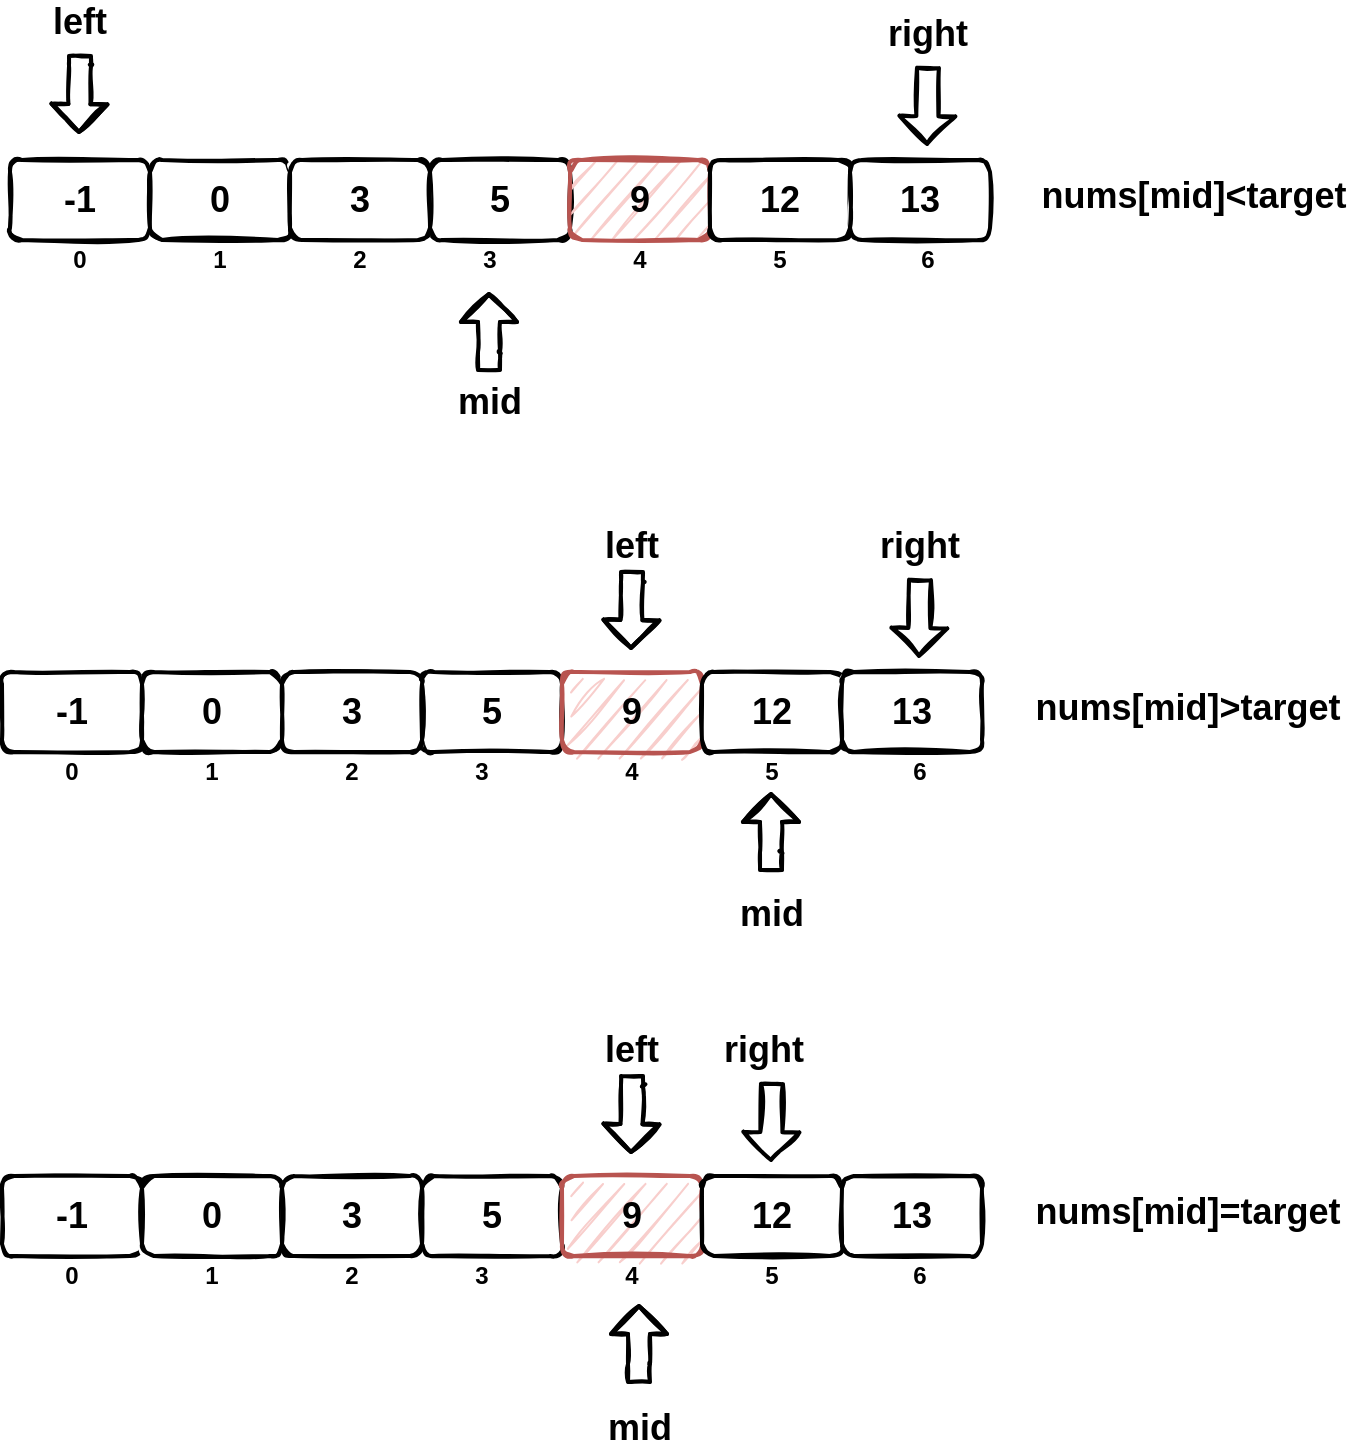 <mxfile version="15.0.6" type="github">
  <diagram id="2Aw6EhE4gONlxI8GTRCS" name="Page-1">
    <mxGraphModel dx="1038" dy="547" grid="0" gridSize="10" guides="1" tooltips="1" connect="1" arrows="1" fold="1" page="1" pageScale="1" pageWidth="827" pageHeight="1169" math="0" shadow="0">
      <root>
        <mxCell id="0" />
        <mxCell id="1" parent="0" />
        <mxCell id="DfJdz6nxXRsgghd-bTnM-1" value="" style="rounded=1;whiteSpace=wrap;html=1;" vertex="1" parent="1">
          <mxGeometry x="48" y="189" width="70" height="40" as="geometry" />
        </mxCell>
        <mxCell id="DfJdz6nxXRsgghd-bTnM-2" value="" style="rounded=1;whiteSpace=wrap;html=1;" vertex="1" parent="1">
          <mxGeometry x="118" y="189" width="70" height="40" as="geometry" />
        </mxCell>
        <mxCell id="DfJdz6nxXRsgghd-bTnM-3" value="" style="rounded=1;whiteSpace=wrap;html=1;" vertex="1" parent="1">
          <mxGeometry x="188" y="189" width="70" height="40" as="geometry" />
        </mxCell>
        <mxCell id="DfJdz6nxXRsgghd-bTnM-4" value="&lt;b&gt;&lt;font style=&quot;font-size: 18px&quot;&gt;5&lt;/font&gt;&lt;/b&gt;" style="rounded=1;whiteSpace=wrap;html=1;strokeWidth=2;sketch=1;" vertex="1" parent="1">
          <mxGeometry x="258" y="189" width="70" height="40" as="geometry" />
        </mxCell>
        <mxCell id="DfJdz6nxXRsgghd-bTnM-5" value="&lt;font style=&quot;font-size: 18px&quot;&gt;&lt;b&gt;9&lt;/b&gt;&lt;/font&gt;" style="rounded=1;whiteSpace=wrap;html=1;strokeWidth=2;sketch=1;fillColor=#f8cecc;strokeColor=#b85450;" vertex="1" parent="1">
          <mxGeometry x="328" y="189" width="70" height="40" as="geometry" />
        </mxCell>
        <mxCell id="DfJdz6nxXRsgghd-bTnM-6" value="&lt;b&gt;&lt;font style=&quot;font-size: 18px&quot;&gt;12&lt;/font&gt;&lt;/b&gt;" style="rounded=1;whiteSpace=wrap;html=1;strokeWidth=2;sketch=1;" vertex="1" parent="1">
          <mxGeometry x="398" y="189" width="70" height="40" as="geometry" />
        </mxCell>
        <mxCell id="DfJdz6nxXRsgghd-bTnM-9" value="&lt;font style=&quot;font-size: 18px&quot;&gt;&lt;b&gt;-1&lt;/b&gt;&lt;/font&gt;" style="rounded=1;whiteSpace=wrap;html=1;strokeWidth=2;sketch=1;" vertex="1" parent="1">
          <mxGeometry x="48" y="189" width="70" height="40" as="geometry" />
        </mxCell>
        <mxCell id="DfJdz6nxXRsgghd-bTnM-10" value="&lt;font style=&quot;font-size: 18px&quot;&gt;&lt;b&gt;0&lt;/b&gt;&lt;/font&gt;" style="rounded=1;whiteSpace=wrap;html=1;strokeWidth=2;sketch=1;" vertex="1" parent="1">
          <mxGeometry x="118" y="189" width="70" height="40" as="geometry" />
        </mxCell>
        <mxCell id="DfJdz6nxXRsgghd-bTnM-11" value="&lt;font style=&quot;font-size: 18px&quot;&gt;&lt;b&gt;3&lt;/b&gt;&lt;/font&gt;" style="rounded=1;whiteSpace=wrap;html=1;strokeWidth=2;sketch=1;" vertex="1" parent="1">
          <mxGeometry x="188" y="189" width="70" height="40" as="geometry" />
        </mxCell>
        <mxCell id="DfJdz6nxXRsgghd-bTnM-13" value="" style="shape=flexArrow;endArrow=classic;html=1;strokeWidth=2;sketch=1;endWidth=15;endSize=3.99;" edge="1" parent="1">
          <mxGeometry width="50" height="50" relative="1" as="geometry">
            <mxPoint x="83" y="136" as="sourcePoint" />
            <mxPoint x="82.5" y="176" as="targetPoint" />
            <Array as="points">
              <mxPoint x="83" y="142" />
            </Array>
          </mxGeometry>
        </mxCell>
        <mxCell id="DfJdz6nxXRsgghd-bTnM-14" value="" style="shape=flexArrow;endArrow=classic;html=1;strokeWidth=2;sketch=1;endWidth=15;endSize=3.99;" edge="1" parent="1">
          <mxGeometry width="50" height="50" relative="1" as="geometry">
            <mxPoint x="507" y="142" as="sourcePoint" />
            <mxPoint x="506.5" y="182" as="targetPoint" />
          </mxGeometry>
        </mxCell>
        <mxCell id="DfJdz6nxXRsgghd-bTnM-15" value="" style="shape=flexArrow;endArrow=classic;html=1;strokeWidth=2;sketch=1;endWidth=15;endSize=3.99;" edge="1" parent="1">
          <mxGeometry width="50" height="50" relative="1" as="geometry">
            <mxPoint x="287.5" y="295" as="sourcePoint" />
            <mxPoint x="287.5" y="255" as="targetPoint" />
            <Array as="points">
              <mxPoint x="287.5" y="285" />
            </Array>
          </mxGeometry>
        </mxCell>
        <mxCell id="DfJdz6nxXRsgghd-bTnM-16" value="&lt;b&gt;&lt;font style=&quot;font-size: 18px&quot;&gt;left&lt;/font&gt;&lt;/b&gt;" style="text;html=1;strokeColor=none;fillColor=none;align=center;verticalAlign=middle;whiteSpace=wrap;rounded=0;sketch=1;" vertex="1" parent="1">
          <mxGeometry x="63" y="110" width="40" height="20" as="geometry" />
        </mxCell>
        <mxCell id="DfJdz6nxXRsgghd-bTnM-17" value="&lt;b&gt;&lt;font style=&quot;font-size: 18px&quot;&gt;right&lt;/font&gt;&lt;/b&gt;" style="text;html=1;strokeColor=none;fillColor=none;align=center;verticalAlign=middle;whiteSpace=wrap;rounded=0;sketch=1;" vertex="1" parent="1">
          <mxGeometry x="487" y="116" width="40" height="20" as="geometry" />
        </mxCell>
        <mxCell id="DfJdz6nxXRsgghd-bTnM-18" value="&lt;b&gt;&lt;font style=&quot;font-size: 18px&quot;&gt;mid&lt;/font&gt;&lt;/b&gt;" style="text;html=1;strokeColor=none;fillColor=none;align=center;verticalAlign=middle;whiteSpace=wrap;rounded=0;sketch=1;" vertex="1" parent="1">
          <mxGeometry x="268" y="300" width="40" height="20" as="geometry" />
        </mxCell>
        <mxCell id="DfJdz6nxXRsgghd-bTnM-19" value="&lt;b&gt;0&lt;/b&gt;" style="text;html=1;strokeColor=none;fillColor=none;align=center;verticalAlign=middle;whiteSpace=wrap;rounded=0;sketch=1;" vertex="1" parent="1">
          <mxGeometry x="63" y="229" width="40" height="20" as="geometry" />
        </mxCell>
        <mxCell id="DfJdz6nxXRsgghd-bTnM-20" value="&lt;b&gt;1&lt;/b&gt;" style="text;html=1;strokeColor=none;fillColor=none;align=center;verticalAlign=middle;whiteSpace=wrap;rounded=0;sketch=1;" vertex="1" parent="1">
          <mxGeometry x="133" y="229" width="40" height="20" as="geometry" />
        </mxCell>
        <mxCell id="DfJdz6nxXRsgghd-bTnM-21" value="&lt;b&gt;2&lt;/b&gt;" style="text;html=1;strokeColor=none;fillColor=none;align=center;verticalAlign=middle;whiteSpace=wrap;rounded=0;sketch=1;" vertex="1" parent="1">
          <mxGeometry x="203" y="229" width="40" height="20" as="geometry" />
        </mxCell>
        <mxCell id="DfJdz6nxXRsgghd-bTnM-22" value="&lt;b&gt;3&lt;/b&gt;" style="text;html=1;strokeColor=none;fillColor=none;align=center;verticalAlign=middle;whiteSpace=wrap;rounded=0;sketch=1;" vertex="1" parent="1">
          <mxGeometry x="268" y="229" width="40" height="20" as="geometry" />
        </mxCell>
        <mxCell id="DfJdz6nxXRsgghd-bTnM-23" value="&lt;b&gt;4&lt;/b&gt;" style="text;html=1;strokeColor=none;fillColor=none;align=center;verticalAlign=middle;whiteSpace=wrap;rounded=0;sketch=1;" vertex="1" parent="1">
          <mxGeometry x="343" y="229" width="40" height="20" as="geometry" />
        </mxCell>
        <mxCell id="DfJdz6nxXRsgghd-bTnM-24" value="&lt;b&gt;5&lt;/b&gt;" style="text;html=1;strokeColor=none;fillColor=none;align=center;verticalAlign=middle;whiteSpace=wrap;rounded=0;sketch=1;" vertex="1" parent="1">
          <mxGeometry x="413" y="229" width="40" height="20" as="geometry" />
        </mxCell>
        <mxCell id="DfJdz6nxXRsgghd-bTnM-25" value="&lt;span style=&quot;font-size: 18px&quot;&gt;&lt;b&gt;nums[mid]&amp;lt;target&lt;/b&gt;&lt;/span&gt;" style="text;html=1;strokeColor=none;fillColor=none;align=center;verticalAlign=middle;whiteSpace=wrap;rounded=0;sketch=1;" vertex="1" parent="1">
          <mxGeometry x="552" y="192" width="176" height="29" as="geometry" />
        </mxCell>
        <mxCell id="DfJdz6nxXRsgghd-bTnM-50" value="&lt;b&gt;&lt;font style=&quot;font-size: 18px&quot;&gt;13&lt;/font&gt;&lt;/b&gt;" style="rounded=1;whiteSpace=wrap;html=1;strokeWidth=2;sketch=1;" vertex="1" parent="1">
          <mxGeometry x="468" y="189" width="70" height="40" as="geometry" />
        </mxCell>
        <mxCell id="DfJdz6nxXRsgghd-bTnM-53" value="&lt;b&gt;6&lt;/b&gt;" style="text;html=1;strokeColor=none;fillColor=none;align=center;verticalAlign=middle;whiteSpace=wrap;rounded=0;sketch=1;" vertex="1" parent="1">
          <mxGeometry x="487" y="229" width="40" height="20" as="geometry" />
        </mxCell>
        <mxCell id="DfJdz6nxXRsgghd-bTnM-57" value="" style="rounded=1;whiteSpace=wrap;html=1;" vertex="1" parent="1">
          <mxGeometry x="44" y="445" width="70" height="40" as="geometry" />
        </mxCell>
        <mxCell id="DfJdz6nxXRsgghd-bTnM-58" value="" style="rounded=1;whiteSpace=wrap;html=1;" vertex="1" parent="1">
          <mxGeometry x="114" y="445" width="70" height="40" as="geometry" />
        </mxCell>
        <mxCell id="DfJdz6nxXRsgghd-bTnM-59" value="" style="rounded=1;whiteSpace=wrap;html=1;" vertex="1" parent="1">
          <mxGeometry x="184" y="445" width="70" height="40" as="geometry" />
        </mxCell>
        <mxCell id="DfJdz6nxXRsgghd-bTnM-60" value="&lt;b&gt;&lt;font style=&quot;font-size: 18px&quot;&gt;5&lt;/font&gt;&lt;/b&gt;" style="rounded=1;whiteSpace=wrap;html=1;strokeWidth=2;sketch=1;" vertex="1" parent="1">
          <mxGeometry x="254" y="445" width="70" height="40" as="geometry" />
        </mxCell>
        <mxCell id="DfJdz6nxXRsgghd-bTnM-61" value="&lt;font style=&quot;font-size: 18px&quot;&gt;&lt;b&gt;9&lt;/b&gt;&lt;/font&gt;" style="rounded=1;whiteSpace=wrap;html=1;strokeWidth=2;sketch=1;fillColor=#f8cecc;strokeColor=#b85450;" vertex="1" parent="1">
          <mxGeometry x="324" y="445" width="70" height="40" as="geometry" />
        </mxCell>
        <mxCell id="DfJdz6nxXRsgghd-bTnM-62" value="&lt;b&gt;&lt;font style=&quot;font-size: 18px&quot;&gt;12&lt;/font&gt;&lt;/b&gt;" style="rounded=1;whiteSpace=wrap;html=1;strokeWidth=2;sketch=1;" vertex="1" parent="1">
          <mxGeometry x="394" y="445" width="70" height="40" as="geometry" />
        </mxCell>
        <mxCell id="DfJdz6nxXRsgghd-bTnM-63" value="&lt;font style=&quot;font-size: 18px&quot;&gt;&lt;b&gt;-1&lt;/b&gt;&lt;/font&gt;" style="rounded=1;whiteSpace=wrap;html=1;strokeWidth=2;sketch=1;" vertex="1" parent="1">
          <mxGeometry x="44" y="445" width="70" height="40" as="geometry" />
        </mxCell>
        <mxCell id="DfJdz6nxXRsgghd-bTnM-64" value="&lt;font style=&quot;font-size: 18px&quot;&gt;&lt;b&gt;0&lt;/b&gt;&lt;/font&gt;" style="rounded=1;whiteSpace=wrap;html=1;strokeWidth=2;sketch=1;" vertex="1" parent="1">
          <mxGeometry x="114" y="445" width="70" height="40" as="geometry" />
        </mxCell>
        <mxCell id="DfJdz6nxXRsgghd-bTnM-65" value="&lt;font style=&quot;font-size: 18px&quot;&gt;&lt;b&gt;3&lt;/b&gt;&lt;/font&gt;" style="rounded=1;whiteSpace=wrap;html=1;strokeWidth=2;sketch=1;" vertex="1" parent="1">
          <mxGeometry x="184" y="445" width="70" height="40" as="geometry" />
        </mxCell>
        <mxCell id="DfJdz6nxXRsgghd-bTnM-66" value="" style="shape=flexArrow;endArrow=classic;html=1;strokeWidth=2;sketch=1;endWidth=15;endSize=3.99;" edge="1" parent="1">
          <mxGeometry width="50" height="50" relative="1" as="geometry">
            <mxPoint x="359" y="394" as="sourcePoint" />
            <mxPoint x="358.5" y="434" as="targetPoint" />
            <Array as="points">
              <mxPoint x="359" y="400" />
            </Array>
          </mxGeometry>
        </mxCell>
        <mxCell id="DfJdz6nxXRsgghd-bTnM-67" value="" style="shape=flexArrow;endArrow=classic;html=1;strokeWidth=2;sketch=1;endWidth=15;endSize=3.99;" edge="1" parent="1">
          <mxGeometry width="50" height="50" relative="1" as="geometry">
            <mxPoint x="503" y="398" as="sourcePoint" />
            <mxPoint x="502.5" y="438" as="targetPoint" />
          </mxGeometry>
        </mxCell>
        <mxCell id="DfJdz6nxXRsgghd-bTnM-68" value="" style="shape=flexArrow;endArrow=classic;html=1;strokeWidth=2;sketch=1;endWidth=15;endSize=3.99;" edge="1" parent="1">
          <mxGeometry width="50" height="50" relative="1" as="geometry">
            <mxPoint x="428.5" y="545" as="sourcePoint" />
            <mxPoint x="428.5" y="505" as="targetPoint" />
            <Array as="points">
              <mxPoint x="428.5" y="535" />
            </Array>
          </mxGeometry>
        </mxCell>
        <mxCell id="DfJdz6nxXRsgghd-bTnM-69" value="&lt;b&gt;&lt;font style=&quot;font-size: 18px&quot;&gt;left&lt;/font&gt;&lt;/b&gt;" style="text;html=1;strokeColor=none;fillColor=none;align=center;verticalAlign=middle;whiteSpace=wrap;rounded=0;sketch=1;" vertex="1" parent="1">
          <mxGeometry x="339" y="372" width="40" height="20" as="geometry" />
        </mxCell>
        <mxCell id="DfJdz6nxXRsgghd-bTnM-70" value="&lt;b&gt;&lt;font style=&quot;font-size: 18px&quot;&gt;right&lt;/font&gt;&lt;/b&gt;" style="text;html=1;strokeColor=none;fillColor=none;align=center;verticalAlign=middle;whiteSpace=wrap;rounded=0;sketch=1;" vertex="1" parent="1">
          <mxGeometry x="483" y="372" width="40" height="20" as="geometry" />
        </mxCell>
        <mxCell id="DfJdz6nxXRsgghd-bTnM-71" value="&lt;b&gt;&lt;font style=&quot;font-size: 18px&quot;&gt;mid&lt;/font&gt;&lt;/b&gt;" style="text;html=1;strokeColor=none;fillColor=none;align=center;verticalAlign=middle;whiteSpace=wrap;rounded=0;sketch=1;" vertex="1" parent="1">
          <mxGeometry x="409" y="556" width="40" height="20" as="geometry" />
        </mxCell>
        <mxCell id="DfJdz6nxXRsgghd-bTnM-72" value="&lt;b&gt;0&lt;/b&gt;" style="text;html=1;strokeColor=none;fillColor=none;align=center;verticalAlign=middle;whiteSpace=wrap;rounded=0;sketch=1;" vertex="1" parent="1">
          <mxGeometry x="59" y="485" width="40" height="20" as="geometry" />
        </mxCell>
        <mxCell id="DfJdz6nxXRsgghd-bTnM-73" value="&lt;b&gt;1&lt;/b&gt;" style="text;html=1;strokeColor=none;fillColor=none;align=center;verticalAlign=middle;whiteSpace=wrap;rounded=0;sketch=1;" vertex="1" parent="1">
          <mxGeometry x="129" y="485" width="40" height="20" as="geometry" />
        </mxCell>
        <mxCell id="DfJdz6nxXRsgghd-bTnM-74" value="&lt;b&gt;2&lt;/b&gt;" style="text;html=1;strokeColor=none;fillColor=none;align=center;verticalAlign=middle;whiteSpace=wrap;rounded=0;sketch=1;" vertex="1" parent="1">
          <mxGeometry x="199" y="485" width="40" height="20" as="geometry" />
        </mxCell>
        <mxCell id="DfJdz6nxXRsgghd-bTnM-75" value="&lt;b&gt;3&lt;/b&gt;" style="text;html=1;strokeColor=none;fillColor=none;align=center;verticalAlign=middle;whiteSpace=wrap;rounded=0;sketch=1;" vertex="1" parent="1">
          <mxGeometry x="264" y="485" width="40" height="20" as="geometry" />
        </mxCell>
        <mxCell id="DfJdz6nxXRsgghd-bTnM-76" value="&lt;b&gt;4&lt;/b&gt;" style="text;html=1;strokeColor=none;fillColor=none;align=center;verticalAlign=middle;whiteSpace=wrap;rounded=0;sketch=1;" vertex="1" parent="1">
          <mxGeometry x="339" y="485" width="40" height="20" as="geometry" />
        </mxCell>
        <mxCell id="DfJdz6nxXRsgghd-bTnM-77" value="&lt;b&gt;5&lt;/b&gt;" style="text;html=1;strokeColor=none;fillColor=none;align=center;verticalAlign=middle;whiteSpace=wrap;rounded=0;sketch=1;" vertex="1" parent="1">
          <mxGeometry x="409" y="485" width="40" height="20" as="geometry" />
        </mxCell>
        <mxCell id="DfJdz6nxXRsgghd-bTnM-78" value="&lt;span style=&quot;font-size: 18px&quot;&gt;&lt;b&gt;nums[mid]&amp;gt;target&lt;/b&gt;&lt;/span&gt;" style="text;html=1;strokeColor=none;fillColor=none;align=center;verticalAlign=middle;whiteSpace=wrap;rounded=0;sketch=1;" vertex="1" parent="1">
          <mxGeometry x="549" y="448" width="176" height="29" as="geometry" />
        </mxCell>
        <mxCell id="DfJdz6nxXRsgghd-bTnM-80" value="&lt;b&gt;&lt;font style=&quot;font-size: 18px&quot;&gt;13&lt;/font&gt;&lt;/b&gt;" style="rounded=1;whiteSpace=wrap;html=1;strokeWidth=2;sketch=1;" vertex="1" parent="1">
          <mxGeometry x="464" y="445" width="70" height="40" as="geometry" />
        </mxCell>
        <mxCell id="DfJdz6nxXRsgghd-bTnM-81" value="&lt;b&gt;6&lt;/b&gt;" style="text;html=1;strokeColor=none;fillColor=none;align=center;verticalAlign=middle;whiteSpace=wrap;rounded=0;sketch=1;" vertex="1" parent="1">
          <mxGeometry x="483" y="485" width="40" height="20" as="geometry" />
        </mxCell>
        <mxCell id="DfJdz6nxXRsgghd-bTnM-85" value="" style="rounded=1;whiteSpace=wrap;html=1;" vertex="1" parent="1">
          <mxGeometry x="44" y="697" width="70" height="40" as="geometry" />
        </mxCell>
        <mxCell id="DfJdz6nxXRsgghd-bTnM-86" value="" style="rounded=1;whiteSpace=wrap;html=1;" vertex="1" parent="1">
          <mxGeometry x="114" y="697" width="70" height="40" as="geometry" />
        </mxCell>
        <mxCell id="DfJdz6nxXRsgghd-bTnM-87" value="" style="rounded=1;whiteSpace=wrap;html=1;" vertex="1" parent="1">
          <mxGeometry x="184" y="697" width="70" height="40" as="geometry" />
        </mxCell>
        <mxCell id="DfJdz6nxXRsgghd-bTnM-88" value="&lt;b&gt;&lt;font style=&quot;font-size: 18px&quot;&gt;5&lt;/font&gt;&lt;/b&gt;" style="rounded=1;whiteSpace=wrap;html=1;strokeWidth=2;sketch=1;" vertex="1" parent="1">
          <mxGeometry x="254" y="697" width="70" height="40" as="geometry" />
        </mxCell>
        <mxCell id="DfJdz6nxXRsgghd-bTnM-89" value="&lt;font style=&quot;font-size: 18px&quot;&gt;&lt;b&gt;9&lt;/b&gt;&lt;/font&gt;" style="rounded=1;whiteSpace=wrap;html=1;strokeWidth=2;sketch=1;fillColor=#f8cecc;strokeColor=#b85450;" vertex="1" parent="1">
          <mxGeometry x="324" y="697" width="70" height="40" as="geometry" />
        </mxCell>
        <mxCell id="DfJdz6nxXRsgghd-bTnM-90" value="&lt;b&gt;&lt;font style=&quot;font-size: 18px&quot;&gt;12&lt;/font&gt;&lt;/b&gt;" style="rounded=1;whiteSpace=wrap;html=1;strokeWidth=2;sketch=1;" vertex="1" parent="1">
          <mxGeometry x="394" y="697" width="70" height="40" as="geometry" />
        </mxCell>
        <mxCell id="DfJdz6nxXRsgghd-bTnM-91" value="&lt;font style=&quot;font-size: 18px&quot;&gt;&lt;b&gt;-1&lt;/b&gt;&lt;/font&gt;" style="rounded=1;whiteSpace=wrap;html=1;strokeWidth=2;sketch=1;" vertex="1" parent="1">
          <mxGeometry x="44" y="697" width="70" height="40" as="geometry" />
        </mxCell>
        <mxCell id="DfJdz6nxXRsgghd-bTnM-92" value="&lt;font style=&quot;font-size: 18px&quot;&gt;&lt;b&gt;0&lt;/b&gt;&lt;/font&gt;" style="rounded=1;whiteSpace=wrap;html=1;strokeWidth=2;sketch=1;" vertex="1" parent="1">
          <mxGeometry x="114" y="697" width="70" height="40" as="geometry" />
        </mxCell>
        <mxCell id="DfJdz6nxXRsgghd-bTnM-93" value="&lt;font style=&quot;font-size: 18px&quot;&gt;&lt;b&gt;3&lt;/b&gt;&lt;/font&gt;" style="rounded=1;whiteSpace=wrap;html=1;strokeWidth=2;sketch=1;" vertex="1" parent="1">
          <mxGeometry x="184" y="697" width="70" height="40" as="geometry" />
        </mxCell>
        <mxCell id="DfJdz6nxXRsgghd-bTnM-94" value="" style="shape=flexArrow;endArrow=classic;html=1;strokeWidth=2;sketch=1;endWidth=15;endSize=3.99;" edge="1" parent="1">
          <mxGeometry width="50" height="50" relative="1" as="geometry">
            <mxPoint x="359" y="646" as="sourcePoint" />
            <mxPoint x="358.5" y="686" as="targetPoint" />
            <Array as="points">
              <mxPoint x="359" y="652" />
            </Array>
          </mxGeometry>
        </mxCell>
        <mxCell id="DfJdz6nxXRsgghd-bTnM-95" value="" style="shape=flexArrow;endArrow=classic;html=1;strokeWidth=2;sketch=1;endWidth=15;endSize=3.99;" edge="1" parent="1">
          <mxGeometry width="50" height="50" relative="1" as="geometry">
            <mxPoint x="429" y="650" as="sourcePoint" />
            <mxPoint x="428.5" y="690" as="targetPoint" />
          </mxGeometry>
        </mxCell>
        <mxCell id="DfJdz6nxXRsgghd-bTnM-96" value="" style="shape=flexArrow;endArrow=classic;html=1;strokeWidth=2;sketch=1;endWidth=15;endSize=3.99;" edge="1" parent="1">
          <mxGeometry width="50" height="50" relative="1" as="geometry">
            <mxPoint x="362.5" y="801" as="sourcePoint" />
            <mxPoint x="362.5" y="761" as="targetPoint" />
            <Array as="points">
              <mxPoint x="362.5" y="791" />
            </Array>
          </mxGeometry>
        </mxCell>
        <mxCell id="DfJdz6nxXRsgghd-bTnM-97" value="&lt;b&gt;&lt;font style=&quot;font-size: 18px&quot;&gt;left&lt;/font&gt;&lt;/b&gt;" style="text;html=1;strokeColor=none;fillColor=none;align=center;verticalAlign=middle;whiteSpace=wrap;rounded=0;sketch=1;" vertex="1" parent="1">
          <mxGeometry x="339" y="624" width="40" height="20" as="geometry" />
        </mxCell>
        <mxCell id="DfJdz6nxXRsgghd-bTnM-98" value="&lt;b&gt;&lt;font style=&quot;font-size: 18px&quot;&gt;right&lt;/font&gt;&lt;/b&gt;" style="text;html=1;strokeColor=none;fillColor=none;align=center;verticalAlign=middle;whiteSpace=wrap;rounded=0;sketch=1;" vertex="1" parent="1">
          <mxGeometry x="405" y="624" width="40" height="20" as="geometry" />
        </mxCell>
        <mxCell id="DfJdz6nxXRsgghd-bTnM-99" value="&lt;b&gt;&lt;font style=&quot;font-size: 18px&quot;&gt;mid&lt;/font&gt;&lt;/b&gt;" style="text;html=1;strokeColor=none;fillColor=none;align=center;verticalAlign=middle;whiteSpace=wrap;rounded=0;sketch=1;" vertex="1" parent="1">
          <mxGeometry x="343" y="813" width="40" height="20" as="geometry" />
        </mxCell>
        <mxCell id="DfJdz6nxXRsgghd-bTnM-100" value="&lt;b&gt;0&lt;/b&gt;" style="text;html=1;strokeColor=none;fillColor=none;align=center;verticalAlign=middle;whiteSpace=wrap;rounded=0;sketch=1;" vertex="1" parent="1">
          <mxGeometry x="59" y="737" width="40" height="20" as="geometry" />
        </mxCell>
        <mxCell id="DfJdz6nxXRsgghd-bTnM-101" value="&lt;b&gt;1&lt;/b&gt;" style="text;html=1;strokeColor=none;fillColor=none;align=center;verticalAlign=middle;whiteSpace=wrap;rounded=0;sketch=1;" vertex="1" parent="1">
          <mxGeometry x="129" y="737" width="40" height="20" as="geometry" />
        </mxCell>
        <mxCell id="DfJdz6nxXRsgghd-bTnM-102" value="&lt;b&gt;2&lt;/b&gt;" style="text;html=1;strokeColor=none;fillColor=none;align=center;verticalAlign=middle;whiteSpace=wrap;rounded=0;sketch=1;" vertex="1" parent="1">
          <mxGeometry x="199" y="737" width="40" height="20" as="geometry" />
        </mxCell>
        <mxCell id="DfJdz6nxXRsgghd-bTnM-103" value="&lt;b&gt;3&lt;/b&gt;" style="text;html=1;strokeColor=none;fillColor=none;align=center;verticalAlign=middle;whiteSpace=wrap;rounded=0;sketch=1;" vertex="1" parent="1">
          <mxGeometry x="264" y="737" width="40" height="20" as="geometry" />
        </mxCell>
        <mxCell id="DfJdz6nxXRsgghd-bTnM-104" value="&lt;b&gt;4&lt;/b&gt;" style="text;html=1;strokeColor=none;fillColor=none;align=center;verticalAlign=middle;whiteSpace=wrap;rounded=0;sketch=1;" vertex="1" parent="1">
          <mxGeometry x="339" y="737" width="40" height="20" as="geometry" />
        </mxCell>
        <mxCell id="DfJdz6nxXRsgghd-bTnM-105" value="&lt;b&gt;5&lt;/b&gt;" style="text;html=1;strokeColor=none;fillColor=none;align=center;verticalAlign=middle;whiteSpace=wrap;rounded=0;sketch=1;" vertex="1" parent="1">
          <mxGeometry x="409" y="737" width="40" height="20" as="geometry" />
        </mxCell>
        <mxCell id="DfJdz6nxXRsgghd-bTnM-106" value="&lt;span style=&quot;font-size: 18px&quot;&gt;&lt;b&gt;nums[mid]=target&lt;/b&gt;&lt;/span&gt;" style="text;html=1;strokeColor=none;fillColor=none;align=center;verticalAlign=middle;whiteSpace=wrap;rounded=0;sketch=1;" vertex="1" parent="1">
          <mxGeometry x="549" y="700" width="176" height="29" as="geometry" />
        </mxCell>
        <mxCell id="DfJdz6nxXRsgghd-bTnM-107" value="&lt;b&gt;&lt;font style=&quot;font-size: 18px&quot;&gt;13&lt;/font&gt;&lt;/b&gt;" style="rounded=1;whiteSpace=wrap;html=1;strokeWidth=2;sketch=1;" vertex="1" parent="1">
          <mxGeometry x="464" y="697" width="70" height="40" as="geometry" />
        </mxCell>
        <mxCell id="DfJdz6nxXRsgghd-bTnM-108" value="&lt;b&gt;6&lt;/b&gt;" style="text;html=1;strokeColor=none;fillColor=none;align=center;verticalAlign=middle;whiteSpace=wrap;rounded=0;sketch=1;" vertex="1" parent="1">
          <mxGeometry x="483" y="737" width="40" height="20" as="geometry" />
        </mxCell>
      </root>
    </mxGraphModel>
  </diagram>
</mxfile>
